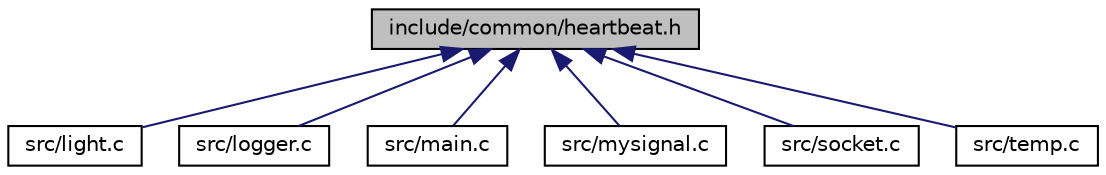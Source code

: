 digraph "include/common/heartbeat.h"
{
  edge [fontname="Helvetica",fontsize="10",labelfontname="Helvetica",labelfontsize="10"];
  node [fontname="Helvetica",fontsize="10",shape=record];
  Node2 [label="include/common/heartbeat.h",height=0.2,width=0.4,color="black", fillcolor="grey75", style="filled", fontcolor="black"];
  Node2 -> Node3 [dir="back",color="midnightblue",fontsize="10",style="solid"];
  Node3 [label="src/light.c",height=0.2,width=0.4,color="black", fillcolor="white", style="filled",URL="$light_8c.html",tooltip="Light task thread functionality. "];
  Node2 -> Node4 [dir="back",color="midnightblue",fontsize="10",style="solid"];
  Node4 [label="src/logger.c",height=0.2,width=0.4,color="black", fillcolor="white", style="filled",URL="$logger_8c.html",tooltip="externally connected led functionalities for normal and error conditions "];
  Node2 -> Node5 [dir="back",color="midnightblue",fontsize="10",style="solid"];
  Node5 [label="src/main.c",height=0.2,width=0.4,color="black", fillcolor="white", style="filled",URL="$main_8c.html",tooltip="Main task which spawns the other threads. "];
  Node2 -> Node6 [dir="back",color="midnightblue",fontsize="10",style="solid"];
  Node6 [label="src/mysignal.c",height=0.2,width=0.4,color="black", fillcolor="white", style="filled",URL="$mysignal_8c.html",tooltip="handles the CTRL-C keyboard input from user to exit cleanly "];
  Node2 -> Node7 [dir="back",color="midnightblue",fontsize="10",style="solid"];
  Node7 [label="src/socket.c",height=0.2,width=0.4,color="black", fillcolor="white", style="filled",URL="$socket_8c.html",tooltip="Socket thread task functionality. "];
  Node2 -> Node8 [dir="back",color="midnightblue",fontsize="10",style="solid"];
  Node8 [label="src/temp.c",height=0.2,width=0.4,color="black", fillcolor="white", style="filled",URL="$temp_8c.html",tooltip="Temperature task thread functionality. "];
}
